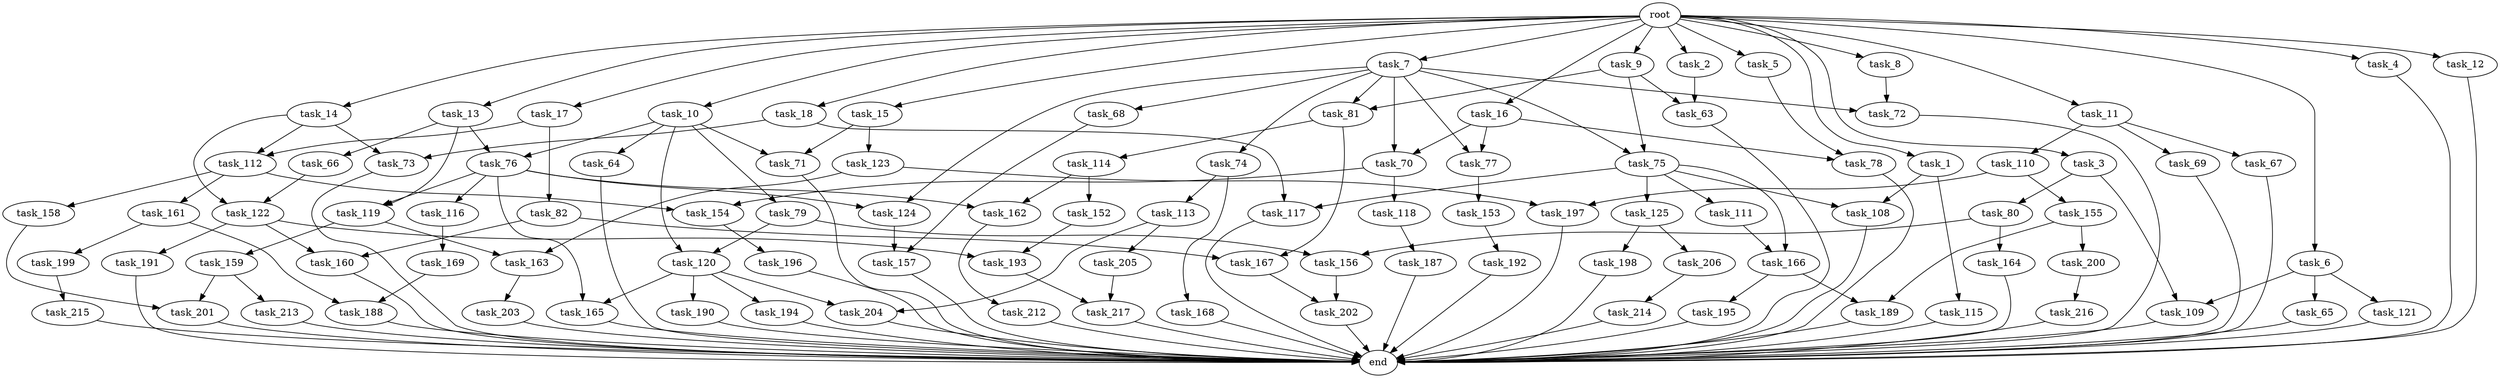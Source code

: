 digraph G {
  task_116 [size="420906795008.000000"];
  task_163 [size="687194767360.000000"];
  task_15 [size="1024.000000"];
  task_212 [size="214748364800.000000"];
  task_169 [size="695784701952.000000"];
  task_168 [size="309237645312.000000"];
  task_153 [size="549755813888.000000"];
  task_191 [size="420906795008.000000"];
  task_7 [size="1024.000000"];
  task_119 [size="841813590016.000000"];
  task_166 [size="386547056640.000000"];
  task_79 [size="34359738368.000000"];
  task_75 [size="446676598784.000000"];
  task_214 [size="695784701952.000000"];
  task_154 [size="343597383680.000000"];
  task_204 [size="1391569403904.000000"];
  task_117 [size="343597383680.000000"];
  task_196 [size="137438953472.000000"];
  task_9 [size="1024.000000"];
  task_155 [size="549755813888.000000"];
  task_216 [size="858993459200.000000"];
  task_112 [size="584115552256.000000"];
  task_121 [size="858993459200.000000"];
  task_164 [size="420906795008.000000"];
  task_217 [size="996432412672.000000"];
  task_73 [size="68719476736.000000"];
  task_64 [size="34359738368.000000"];
  task_77 [size="558345748480.000000"];
  task_198 [size="137438953472.000000"];
  task_65 [size="858993459200.000000"];
  task_118 [size="309237645312.000000"];
  task_18 [size="1024.000000"];
  task_188 [size="833223655424.000000"];
  task_63 [size="1005022347264.000000"];
  task_68 [size="137438953472.000000"];
  task_82 [size="549755813888.000000"];
  task_115 [size="309237645312.000000"];
  task_206 [size="137438953472.000000"];
  task_160 [size="1279900254208.000000"];
  task_11 [size="1024.000000"];
  task_167 [size="1717986918400.000000"];
  task_125 [size="309237645312.000000"];
  task_156 [size="841813590016.000000"];
  task_1 [size="1024.000000"];
  task_159 [size="137438953472.000000"];
  task_78 [size="730144440320.000000"];
  task_157 [size="446676598784.000000"];
  task_109 [size="1554778161152.000000"];
  task_201 [size="910533066752.000000"];
  task_189 [size="936302870528.000000"];
  task_69 [size="34359738368.000000"];
  task_162 [size="841813590016.000000"];
  task_165 [size="1116691496960.000000"];
  task_80 [size="695784701952.000000"];
  task_123 [size="549755813888.000000"];
  task_194 [size="695784701952.000000"];
  task_190 [size="695784701952.000000"];
  task_66 [size="420906795008.000000"];
  task_161 [size="34359738368.000000"];
  task_213 [size="214748364800.000000"];
  task_195 [size="858993459200.000000"];
  end [size="0.000000"];
  task_192 [size="858993459200.000000"];
  task_4 [size="1024.000000"];
  task_10 [size="1024.000000"];
  task_193 [size="635655159808.000000"];
  task_158 [size="34359738368.000000"];
  task_70 [size="558345748480.000000"];
  task_71 [size="584115552256.000000"];
  task_67 [size="34359738368.000000"];
  task_14 [size="1024.000000"];
  task_12 [size="1024.000000"];
  task_13 [size="1024.000000"];
  task_187 [size="549755813888.000000"];
  task_108 [size="618475290624.000000"];
  task_81 [size="446676598784.000000"];
  task_3 [size="1024.000000"];
  task_114 [size="858993459200.000000"];
  task_113 [size="309237645312.000000"];
  task_6 [size="1024.000000"];
  task_203 [size="34359738368.000000"];
  task_124 [size="558345748480.000000"];
  task_2 [size="1024.000000"];
  task_197 [size="1099511627776.000000"];
  task_72 [size="171798691840.000000"];
  task_74 [size="137438953472.000000"];
  task_17 [size="1024.000000"];
  task_76 [size="455266533376.000000"];
  task_202 [size="618475290624.000000"];
  task_120 [size="455266533376.000000"];
  task_200 [size="77309411328.000000"];
  root [size="0.000000"];
  task_205 [size="695784701952.000000"];
  task_8 [size="1024.000000"];
  task_16 [size="1024.000000"];
  task_199 [size="137438953472.000000"];
  task_152 [size="420906795008.000000"];
  task_5 [size="1024.000000"];
  task_215 [size="695784701952.000000"];
  task_110 [size="34359738368.000000"];
  task_122 [size="455266533376.000000"];
  task_111 [size="309237645312.000000"];

  task_116 -> task_169 [size="679477248.000000"];
  task_163 -> task_203 [size="33554432.000000"];
  task_15 -> task_71 [size="536870912.000000"];
  task_15 -> task_123 [size="536870912.000000"];
  task_212 -> end [size="1.000000"];
  task_169 -> task_188 [size="679477248.000000"];
  task_168 -> end [size="1.000000"];
  task_153 -> task_192 [size="838860800.000000"];
  task_191 -> end [size="1.000000"];
  task_7 -> task_81 [size="134217728.000000"];
  task_7 -> task_124 [size="134217728.000000"];
  task_7 -> task_72 [size="134217728.000000"];
  task_7 -> task_70 [size="134217728.000000"];
  task_7 -> task_75 [size="134217728.000000"];
  task_7 -> task_68 [size="134217728.000000"];
  task_7 -> task_77 [size="134217728.000000"];
  task_7 -> task_74 [size="134217728.000000"];
  task_119 -> task_163 [size="134217728.000000"];
  task_119 -> task_159 [size="134217728.000000"];
  task_166 -> task_189 [size="838860800.000000"];
  task_166 -> task_195 [size="838860800.000000"];
  task_79 -> task_120 [size="411041792.000000"];
  task_79 -> task_156 [size="411041792.000000"];
  task_75 -> task_108 [size="301989888.000000"];
  task_75 -> task_166 [size="301989888.000000"];
  task_75 -> task_125 [size="301989888.000000"];
  task_75 -> task_117 [size="301989888.000000"];
  task_75 -> task_111 [size="301989888.000000"];
  task_214 -> end [size="1.000000"];
  task_154 -> task_196 [size="134217728.000000"];
  task_204 -> end [size="1.000000"];
  task_117 -> end [size="1.000000"];
  task_196 -> end [size="1.000000"];
  task_9 -> task_63 [size="301989888.000000"];
  task_9 -> task_75 [size="301989888.000000"];
  task_9 -> task_81 [size="301989888.000000"];
  task_155 -> task_200 [size="75497472.000000"];
  task_155 -> task_189 [size="75497472.000000"];
  task_216 -> end [size="1.000000"];
  task_112 -> task_158 [size="33554432.000000"];
  task_112 -> task_161 [size="33554432.000000"];
  task_112 -> task_154 [size="33554432.000000"];
  task_121 -> end [size="1.000000"];
  task_164 -> end [size="1.000000"];
  task_217 -> end [size="1.000000"];
  task_73 -> end [size="1.000000"];
  task_64 -> end [size="1.000000"];
  task_77 -> task_153 [size="536870912.000000"];
  task_198 -> end [size="1.000000"];
  task_65 -> end [size="1.000000"];
  task_118 -> task_187 [size="536870912.000000"];
  task_18 -> task_117 [size="33554432.000000"];
  task_18 -> task_73 [size="33554432.000000"];
  task_188 -> end [size="1.000000"];
  task_63 -> end [size="1.000000"];
  task_68 -> task_157 [size="301989888.000000"];
  task_82 -> task_160 [size="838860800.000000"];
  task_82 -> task_167 [size="838860800.000000"];
  task_115 -> end [size="1.000000"];
  task_206 -> task_214 [size="679477248.000000"];
  task_160 -> end [size="1.000000"];
  task_11 -> task_110 [size="33554432.000000"];
  task_11 -> task_67 [size="33554432.000000"];
  task_11 -> task_69 [size="33554432.000000"];
  task_167 -> task_202 [size="301989888.000000"];
  task_125 -> task_206 [size="134217728.000000"];
  task_125 -> task_198 [size="134217728.000000"];
  task_156 -> task_202 [size="301989888.000000"];
  task_1 -> task_108 [size="301989888.000000"];
  task_1 -> task_115 [size="301989888.000000"];
  task_159 -> task_213 [size="209715200.000000"];
  task_159 -> task_201 [size="209715200.000000"];
  task_78 -> end [size="1.000000"];
  task_157 -> end [size="1.000000"];
  task_109 -> end [size="1.000000"];
  task_201 -> end [size="1.000000"];
  task_189 -> end [size="1.000000"];
  task_69 -> end [size="1.000000"];
  task_162 -> task_212 [size="209715200.000000"];
  task_165 -> end [size="1.000000"];
  task_80 -> task_164 [size="411041792.000000"];
  task_80 -> task_156 [size="411041792.000000"];
  task_123 -> task_163 [size="536870912.000000"];
  task_123 -> task_197 [size="536870912.000000"];
  task_194 -> end [size="1.000000"];
  task_190 -> end [size="1.000000"];
  task_66 -> task_122 [size="411041792.000000"];
  task_161 -> task_199 [size="134217728.000000"];
  task_161 -> task_188 [size="134217728.000000"];
  task_213 -> end [size="1.000000"];
  task_195 -> end [size="1.000000"];
  task_192 -> end [size="1.000000"];
  task_4 -> end [size="1.000000"];
  task_10 -> task_120 [size="33554432.000000"];
  task_10 -> task_76 [size="33554432.000000"];
  task_10 -> task_79 [size="33554432.000000"];
  task_10 -> task_64 [size="33554432.000000"];
  task_10 -> task_71 [size="33554432.000000"];
  task_193 -> task_217 [size="134217728.000000"];
  task_158 -> task_201 [size="679477248.000000"];
  task_70 -> task_118 [size="301989888.000000"];
  task_70 -> task_154 [size="301989888.000000"];
  task_71 -> end [size="1.000000"];
  task_67 -> end [size="1.000000"];
  task_14 -> task_112 [size="33554432.000000"];
  task_14 -> task_73 [size="33554432.000000"];
  task_14 -> task_122 [size="33554432.000000"];
  task_12 -> end [size="1.000000"];
  task_13 -> task_66 [size="411041792.000000"];
  task_13 -> task_119 [size="411041792.000000"];
  task_13 -> task_76 [size="411041792.000000"];
  task_187 -> end [size="1.000000"];
  task_108 -> end [size="1.000000"];
  task_81 -> task_114 [size="838860800.000000"];
  task_81 -> task_167 [size="838860800.000000"];
  task_3 -> task_109 [size="679477248.000000"];
  task_3 -> task_80 [size="679477248.000000"];
  task_114 -> task_162 [size="411041792.000000"];
  task_114 -> task_152 [size="411041792.000000"];
  task_113 -> task_204 [size="679477248.000000"];
  task_113 -> task_205 [size="679477248.000000"];
  task_6 -> task_65 [size="838860800.000000"];
  task_6 -> task_109 [size="838860800.000000"];
  task_6 -> task_121 [size="838860800.000000"];
  task_203 -> end [size="1.000000"];
  task_124 -> task_157 [size="134217728.000000"];
  task_2 -> task_63 [size="679477248.000000"];
  task_197 -> end [size="1.000000"];
  task_72 -> end [size="1.000000"];
  task_74 -> task_113 [size="301989888.000000"];
  task_74 -> task_168 [size="301989888.000000"];
  task_17 -> task_112 [size="536870912.000000"];
  task_17 -> task_82 [size="536870912.000000"];
  task_76 -> task_116 [size="411041792.000000"];
  task_76 -> task_124 [size="411041792.000000"];
  task_76 -> task_162 [size="411041792.000000"];
  task_76 -> task_165 [size="411041792.000000"];
  task_76 -> task_119 [size="411041792.000000"];
  task_202 -> end [size="1.000000"];
  task_120 -> task_204 [size="679477248.000000"];
  task_120 -> task_194 [size="679477248.000000"];
  task_120 -> task_165 [size="679477248.000000"];
  task_120 -> task_190 [size="679477248.000000"];
  task_200 -> task_216 [size="838860800.000000"];
  root -> task_13 [size="1.000000"];
  root -> task_17 [size="1.000000"];
  root -> task_3 [size="1.000000"];
  root -> task_4 [size="1.000000"];
  root -> task_11 [size="1.000000"];
  root -> task_15 [size="1.000000"];
  root -> task_10 [size="1.000000"];
  root -> task_6 [size="1.000000"];
  root -> task_9 [size="1.000000"];
  root -> task_16 [size="1.000000"];
  root -> task_8 [size="1.000000"];
  root -> task_18 [size="1.000000"];
  root -> task_1 [size="1.000000"];
  root -> task_5 [size="1.000000"];
  root -> task_7 [size="1.000000"];
  root -> task_2 [size="1.000000"];
  root -> task_14 [size="1.000000"];
  root -> task_12 [size="1.000000"];
  task_205 -> task_217 [size="838860800.000000"];
  task_8 -> task_72 [size="33554432.000000"];
  task_16 -> task_78 [size="411041792.000000"];
  task_16 -> task_70 [size="411041792.000000"];
  task_16 -> task_77 [size="411041792.000000"];
  task_199 -> task_215 [size="679477248.000000"];
  task_152 -> task_193 [size="209715200.000000"];
  task_5 -> task_78 [size="301989888.000000"];
  task_215 -> end [size="1.000000"];
  task_110 -> task_197 [size="536870912.000000"];
  task_110 -> task_155 [size="536870912.000000"];
  task_122 -> task_193 [size="411041792.000000"];
  task_122 -> task_160 [size="411041792.000000"];
  task_122 -> task_191 [size="411041792.000000"];
  task_111 -> task_166 [size="75497472.000000"];
}
